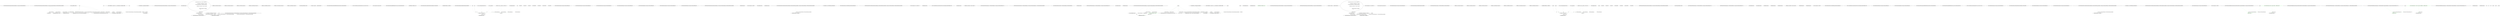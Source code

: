digraph  {
n0 [cluster="RestSharp.RestClient.ExecuteAsync(RestSharp.IRestRequest, System.Action<RestSharp.RestResponse>)", label="Entry RestSharp.RestClient.ExecuteAsync(RestSharp.IRestRequest, System.Action<RestSharp.RestResponse>)", span="33-33"];
n3 [cluster="RestSharp.RestClient.ExecuteAsync(RestSharp.IRestRequest, System.Action<RestSharp.RestResponse, RestSharp.RestRequestAsyncHandle>)", label="Entry RestSharp.RestClient.ExecuteAsync(RestSharp.IRestRequest, System.Action<RestSharp.RestResponse, RestSharp.RestRequestAsyncHandle>)", span="43-43"];
n2 [cluster="RestSharp.RestClient.ExecuteAsync(RestSharp.IRestRequest, System.Action<RestSharp.RestResponse>)", label="Exit RestSharp.RestClient.ExecuteAsync(RestSharp.IRestRequest, System.Action<RestSharp.RestResponse>)", span="33-33"];
n4 [cluster="lambda expression", label="Entry lambda expression", span="35-35"];
n8 [cluster="RestSharp.RestClient.ExecuteAsync(RestSharp.IRestRequest, System.Action<RestSharp.RestResponse, RestSharp.RestRequestAsyncHandle>)", label="var http = HttpFactory.Create()", span="45-45"];
n9 [cluster="RestSharp.RestClient.ExecuteAsync(RestSharp.IRestRequest, System.Action<RestSharp.RestResponse, RestSharp.RestRequestAsyncHandle>)", label="AuthenticateIfNeeded(this, request)", span="46-46"];
n12 [cluster="RestSharp.RestClient.ExecuteAsync(RestSharp.IRestRequest, System.Action<RestSharp.RestResponse, RestSharp.RestRequestAsyncHandle>)", label="ConfigureHttp(request, http)", span="52-52"];
n14 [cluster="RestSharp.RestClient.ExecuteAsync(RestSharp.IRestRequest, System.Action<RestSharp.RestResponse, RestSharp.RestRequestAsyncHandle>)", label="var asyncHandle = new RestRequestAsyncHandle()", span="55-55"];
n15 [cluster="RestSharp.RestClient.ExecuteAsync(RestSharp.IRestRequest, System.Action<RestSharp.RestResponse, RestSharp.RestRequestAsyncHandle>)", label="Action<HttpResponse> response_cb = r => ProcessResponse(r, asyncHandle, callback)", span="57-57"];
n20 [cluster="RestSharp.RestClient.ExecuteAsync(RestSharp.IRestRequest, System.Action<RestSharp.RestResponse, RestSharp.RestRequestAsyncHandle>)", label="request.Method", span="66-66"];
n53 [cluster="lambda expression", label="ProcessResponse(r, asyncHandle, callback)", span="57-57"];
n68 [cluster="RestSharp.RestClient.ExecuteAsync<T>(RestSharp.IRestRequest, System.Action<RestSharp.RestResponse<T>, RestSharp.RestRequestAsyncHandle>)", label="Entry RestSharp.RestClient.ExecuteAsync<T>(RestSharp.IRestRequest, System.Action<RestSharp.RestResponse<T>, RestSharp.RestRequestAsyncHandle>)", span="107-107"];
n69 [cluster="RestSharp.RestClient.ExecuteAsync<T>(RestSharp.IRestRequest, System.Action<RestSharp.RestResponse<T>, RestSharp.RestRequestAsyncHandle>)", label="return ExecuteAsync(request, (response, asyncHandle) =>\r\n			{\r\n				var restResponse = (RestResponse<T>)response;\r\n				if (\\nresponse.ResponseStatus != ResponseStatus.Aborted)\r\n				{\r\n					restResponse = Deserialize<T>(request, response);\r\n				}\r\n\r\n				\\ncallback(restResponse, asyncHandle);\r\n			});", span="109-118"];
n22 [cluster="RestSharp.RestClient.ExecuteAsync(RestSharp.IRestRequest, System.Action<RestSharp.RestResponse, RestSharp.RestRequestAsyncHandle>)", label="webRequest = http.GetAsync(response_cb)", span="69-69"];
n24 [cluster="RestSharp.RestClient.ExecuteAsync(RestSharp.IRestRequest, System.Action<RestSharp.RestResponse, RestSharp.RestRequestAsyncHandle>)", label="webRequest = http.PostAsync(response_cb)", span="72-72"];
n26 [cluster="RestSharp.RestClient.ExecuteAsync(RestSharp.IRestRequest, System.Action<RestSharp.RestResponse, RestSharp.RestRequestAsyncHandle>)", label="webRequest = http.PutAsync(response_cb)", span="75-75"];
n28 [cluster="RestSharp.RestClient.ExecuteAsync(RestSharp.IRestRequest, System.Action<RestSharp.RestResponse, RestSharp.RestRequestAsyncHandle>)", label="webRequest = http.DeleteAsync(response_cb)", span="78-78"];
n30 [cluster="RestSharp.RestClient.ExecuteAsync(RestSharp.IRestRequest, System.Action<RestSharp.RestResponse, RestSharp.RestRequestAsyncHandle>)", label="webRequest = http.HeadAsync(response_cb)", span="81-81"];
n32 [cluster="RestSharp.RestClient.ExecuteAsync(RestSharp.IRestRequest, System.Action<RestSharp.RestResponse, RestSharp.RestRequestAsyncHandle>)", label="webRequest = http.OptionsAsync(response_cb)", span="84-84"];
n34 [cluster="RestSharp.RestClient.ExecuteAsync(RestSharp.IRestRequest, System.Action<RestSharp.RestResponse, RestSharp.RestRequestAsyncHandle>)", label="webRequest = http.PatchAsync(response_cb)", span="87-87"];
n38 [cluster="RestSharp.IHttpFactory.Create()", label="Entry RestSharp.IHttpFactory.Create()", span="4-4"];
n10 [cluster="RestSharp.RestClient.ExecuteAsync(RestSharp.IRestRequest, System.Action<RestSharp.RestResponse, RestSharp.RestRequestAsyncHandle>)", label="var accepts = string.Join('', '', AcceptTypes.ToArray())", span="49-49"];
n39 [cluster="RestSharp.RestClient.AuthenticateIfNeeded(RestSharp.RestClient, RestSharp.IRestRequest)", label="Entry RestSharp.RestClient.AuthenticateIfNeeded(RestSharp.RestClient, RestSharp.IRestRequest)", span="279-279"];
n11 [cluster="RestSharp.RestClient.ExecuteAsync(RestSharp.IRestRequest, System.Action<RestSharp.RestResponse, RestSharp.RestRequestAsyncHandle>)", label="AddDefaultParameter(''Accept'', accepts, ParameterType.HttpHeader)", span="50-50"];
n40 [cluster="System.Collections.Generic.IEnumerable<TSource>.ToArray<TSource>()", label="Entry System.Collections.Generic.IEnumerable<TSource>.ToArray<TSource>()", span="0-0"];
n41 [cluster="string.Join(string, params string[])", label="Entry string.Join(string, params string[])", span="0-0"];
n42 [cluster="RestSharp.RestClient.AddDefaultParameter(string, object, RestSharp.ParameterType)", label="Entry RestSharp.RestClient.AddDefaultParameter(string, object, RestSharp.ParameterType)", span="125-125"];
n13 [cluster="RestSharp.RestClient.ExecuteAsync(RestSharp.IRestRequest, System.Action<RestSharp.RestResponse, RestSharp.RestRequestAsyncHandle>)", label="HttpWebRequest webRequest = null", span="54-54"];
n43 [cluster="RestSharp.RestClient.ConfigureHttp(RestSharp.IRestRequest, RestSharp.IHttp)", label="Entry RestSharp.RestClient.ConfigureHttp(RestSharp.IRestRequest, RestSharp.IHttp)", span="349-349"];
n35 [cluster="RestSharp.RestClient.ExecuteAsync(RestSharp.IRestRequest, System.Action<RestSharp.RestResponse, RestSharp.RestRequestAsyncHandle>)", label="asyncHandle.WebRequest = webRequest", span="91-91"];
n36 [cluster="RestSharp.RestClient.ExecuteAsync(RestSharp.IRestRequest, System.Action<RestSharp.RestResponse, RestSharp.RestRequestAsyncHandle>)", label="return asyncHandle;", span="92-92"];
n44 [cluster="RestSharp.RestRequestAsyncHandle.RestRequestAsyncHandle()", label="Entry RestSharp.RestRequestAsyncHandle.RestRequestAsyncHandle()", span="8-8"];
n16 [cluster="RestSharp.RestClient.ExecuteAsync(RestSharp.IRestRequest, System.Action<RestSharp.RestResponse, RestSharp.RestRequestAsyncHandle>)", label="UseSynchronizationContext && SynchronizationContext.Current != null", span="59-59"];
n18 [cluster="RestSharp.RestClient.ExecuteAsync(RestSharp.IRestRequest, System.Action<RestSharp.RestResponse, RestSharp.RestRequestAsyncHandle>)", label="var cb = response_cb", span="61-61"];
n19 [cluster="RestSharp.RestClient.ExecuteAsync(RestSharp.IRestRequest, System.Action<RestSharp.RestResponse, RestSharp.RestRequestAsyncHandle>)", label="response_cb = resp => ctx.Post(s => cb(resp), null)", span="63-63"];
n17 [cluster="RestSharp.RestClient.ExecuteAsync(RestSharp.IRestRequest, System.Action<RestSharp.RestResponse, RestSharp.RestRequestAsyncHandle>)", label="var ctx = SynchronizationContext.Current", span="60-60"];
n57 [cluster="lambda expression", label="ctx.Post(s => cb(resp), null)", span="63-63"];
n61 [cluster="lambda expression", label="cb(resp)", span="63-63"];
n21 [cluster="RestSharp.RestClient.ExecuteAsync(RestSharp.IRestRequest, System.Action<RestSharp.RestResponse, RestSharp.RestRequestAsyncHandle>)", label="Method.GET", span="68-68"];
n23 [cluster="RestSharp.RestClient.ExecuteAsync(RestSharp.IRestRequest, System.Action<RestSharp.RestResponse, RestSharp.RestRequestAsyncHandle>)", label="Method.POST", span="71-71"];
n25 [cluster="RestSharp.RestClient.ExecuteAsync(RestSharp.IRestRequest, System.Action<RestSharp.RestResponse, RestSharp.RestRequestAsyncHandle>)", label="Method.PUT", span="74-74"];
n27 [cluster="RestSharp.RestClient.ExecuteAsync(RestSharp.IRestRequest, System.Action<RestSharp.RestResponse, RestSharp.RestRequestAsyncHandle>)", label="Method.DELETE", span="77-77"];
n29 [cluster="RestSharp.RestClient.ExecuteAsync(RestSharp.IRestRequest, System.Action<RestSharp.RestResponse, RestSharp.RestRequestAsyncHandle>)", label="Method.HEAD", span="80-80"];
n31 [cluster="RestSharp.RestClient.ExecuteAsync(RestSharp.IRestRequest, System.Action<RestSharp.RestResponse, RestSharp.RestRequestAsyncHandle>)", label="Method.OPTIONS", span="83-83"];
n33 [cluster="RestSharp.RestClient.ExecuteAsync(RestSharp.IRestRequest, System.Action<RestSharp.RestResponse, RestSharp.RestRequestAsyncHandle>)", label="Method.PATCH", span="86-86"];
n45 [cluster="RestSharp.IHttp.GetAsync(System.Action<RestSharp.HttpResponse>)", label="Entry RestSharp.IHttp.GetAsync(System.Action<RestSharp.HttpResponse>)", span="48-48"];
n46 [cluster="RestSharp.IHttp.PostAsync(System.Action<RestSharp.HttpResponse>)", label="Entry RestSharp.IHttp.PostAsync(System.Action<RestSharp.HttpResponse>)", span="51-51"];
n47 [cluster="RestSharp.IHttp.PutAsync(System.Action<RestSharp.HttpResponse>)", label="Entry RestSharp.IHttp.PutAsync(System.Action<RestSharp.HttpResponse>)", span="52-52"];
n48 [cluster="RestSharp.IHttp.DeleteAsync(System.Action<RestSharp.HttpResponse>)", label="Entry RestSharp.IHttp.DeleteAsync(System.Action<RestSharp.HttpResponse>)", span="47-47"];
n49 [cluster="RestSharp.IHttp.HeadAsync(System.Action<RestSharp.HttpResponse>)", label="Entry RestSharp.IHttp.HeadAsync(System.Action<RestSharp.HttpResponse>)", span="49-49"];
n50 [cluster="RestSharp.IHttp.OptionsAsync(System.Action<RestSharp.HttpResponse>)", label="Entry RestSharp.IHttp.OptionsAsync(System.Action<RestSharp.HttpResponse>)", span="50-50"];
n51 [cluster="RestSharp.IHttp.PatchAsync(System.Action<RestSharp.HttpResponse>)", label="Entry RestSharp.IHttp.PatchAsync(System.Action<RestSharp.HttpResponse>)", span="53-53"];
n37 [cluster="RestSharp.RestClient.ExecuteAsync(RestSharp.IRestRequest, System.Action<RestSharp.RestResponse, RestSharp.RestRequestAsyncHandle>)", label="Exit RestSharp.RestClient.ExecuteAsync(RestSharp.IRestRequest, System.Action<RestSharp.RestResponse, RestSharp.RestRequestAsyncHandle>)", span="43-43"];
n6 [cluster="lambda expression", label="Exit lambda expression", span="35-35"];
n7 [cluster="System.Action<T>.Invoke(T)", label="Entry System.Action<T>.Invoke(T)", span="0-0"];
n52 [cluster="lambda expression", label="Entry lambda expression", span="57-57"];
n54 [cluster="lambda expression", label="Exit lambda expression", span="57-57"];
n55 [cluster="RestSharp.RestClient.ProcessResponse(RestSharp.HttpResponse, RestSharp.RestRequestAsyncHandle, System.Action<RestSharp.RestResponse, \\nRestSharp.RestRequestAsyncHandle>)", label="Entry RestSharp.RestClient.ProcessResponse(RestSharp.HttpResponse, RestSharp.RestRequestAsyncHandle, System.Action<RestSharp.RestResponse, \\nRestSharp.RestRequestAsyncHandle>)", span="95-95"];
n63 [cluster="RestSharp.RestClient.ProcessResponse(RestSharp.HttpResponse, RestSharp.RestRequestAsyncHandle, System.Action<RestSharp.RestResponse, \\nRestSharp.RestRequestAsyncHandle>)", label="var restResponse = ConvertToRestResponse(httpResponse)", span="97-97"];
n64 [cluster="RestSharp.RestClient.ProcessResponse(RestSharp.HttpResponse, RestSharp.RestRequestAsyncHandle, System.Action<RestSharp.RestResponse, \\nRestSharp.RestRequestAsyncHandle>)", label="callback(restResponse, asyncHandle)", span="98-98"];
n66 [cluster="RestSharp.RestClient.ConvertToRestResponse(RestSharp.HttpResponse)", label="Entry RestSharp.RestClient.ConvertToRestResponse(RestSharp.HttpResponse)", span="446-446"];
n65 [cluster="RestSharp.RestClient.ProcessResponse(RestSharp.HttpResponse, RestSharp.RestRequestAsyncHandle, System.Action<RestSharp.RestResponse, \\nRestSharp.RestRequestAsyncHandle>)", label="Exit RestSharp.RestClient.ProcessResponse(RestSharp.HttpResponse, RestSharp.RestRequestAsyncHandle, System.Action<RestSharp.RestResponse, \\nRestSharp.RestRequestAsyncHandle>)", span="95-95"];
n67 [cluster="System.Action<T1, T2>.Invoke(T1, T2)", label="Entry System.Action<T1, T2>.Invoke(T1, T2)", span="0-0"];
n56 [cluster="lambda expression", label="Entry lambda expression", span="63-63"];
n58 [cluster="lambda expression", label="Exit lambda expression", span="63-63"];
n59 [cluster="System.Threading.SynchronizationContext.Post(System.Threading.SendOrPostCallback, object)", label="Entry System.Threading.SynchronizationContext.Post(System.Threading.SendOrPostCallback, object)", span="0-0"];
n60 [cluster="lambda expression", label="Entry lambda expression", span="63-63"];
n62 [cluster="lambda expression", label="Exit lambda expression", span="63-63"];
n74 [cluster="lambda expression", label="restResponse = Deserialize<T>(request, response)", span="114-114"];
n75 [cluster="lambda expression", label="callback(restResponse, asyncHandle)", span="117-117"];
n78 [cluster="RestSharp.RestClient.ExecuteAsync<T>(RestSharp.IRestRequest, System.Action<RestSharp.RestResponse<T>>)", label="Entry RestSharp.RestClient.ExecuteAsync<T>(RestSharp.IRestRequest, System.Action<RestSharp.RestResponse<T>>)", span="127-127"];
n70 [cluster="RestSharp.RestClient.ExecuteAsync<T>(RestSharp.IRestRequest, System.Action<RestSharp.RestResponse<T>, RestSharp.RestRequestAsyncHandle>)", label="Exit RestSharp.RestClient.ExecuteAsync<T>(RestSharp.IRestRequest, System.Action<RestSharp.RestResponse<T>, RestSharp.RestRequestAsyncHandle>)", span="107-107"];
n71 [cluster="lambda expression", label="Entry lambda expression", span="109-118"];
n72 [cluster="lambda expression", label="var restResponse = (RestResponse<T>)response", span="111-111"];
n73 [cluster="lambda expression", label="response.ResponseStatus != ResponseStatus.Aborted", span="112-112"];
n77 [cluster="RestSharp.RestClient.Deserialize<T>(RestSharp.IRestRequest, RestSharp.RestResponse)", label="Entry RestSharp.RestClient.Deserialize<T>(RestSharp.IRestRequest, RestSharp.RestResponse)", span="490-490"];
n76 [cluster="lambda expression", label="Exit lambda expression", span="109-118"];
n80 [cluster="RestSharp.RestClient.ExecuteAsync<T>(RestSharp.IRestRequest, System.Action<RestSharp.RestResponse<T>>)", label="Exit RestSharp.RestClient.ExecuteAsync<T>(RestSharp.IRestRequest, System.Action<RestSharp.RestResponse<T>>)", span="127-127"];
n81 [cluster="lambda expression", label="Entry lambda expression", span="129-129"];
n83 [cluster="lambda expression", label="Exit lambda expression", span="129-129"];
m0_12 [cluster="RestSharp.RestClient.ExecuteAsync(RestSharp.IRestRequest, System.Action<RestSharp.RestResponse, RestSharp.RestRequestAsyncHandle>)", file="RestClient.Async.cs", label="ConfigureHttp(request, http)", span="52-52"];
m0_4 [cluster="lambda expression", file="RestClient.Async.cs", label="Entry lambda expression", span="35-35"];
m0_6 [cluster="lambda expression", file="RestClient.Async.cs", label="Exit lambda expression", span="35-35"];
m0_13 [cluster="RestSharp.RestClient.ExecuteAsync(RestSharp.IRestRequest, System.Action<RestSharp.RestResponse, RestSharp.RestRequestAsyncHandle>)", color=green, community=0, file="RestClient.Async.cs", label="HttpWebRequest webRequest = null", prediction=0, span="54-54"];
m0_14 [cluster="RestSharp.RestClient.ExecuteAsync(RestSharp.IRestRequest, System.Action<RestSharp.RestResponse, RestSharp.RestRequestAsyncHandle>)", file="RestClient.Async.cs", label="var asyncHandle = new RestRequestAsyncHandle()", span="55-55"];
m0_0 [cluster="RestSharp.RestClient.ExecuteAsync(RestSharp.IRestRequest, System.Action<RestSharp.RestResponse>)", file="RestClient.Async.cs", label="Entry RestSharp.RestClient.ExecuteAsync(RestSharp.IRestRequest, System.Action<RestSharp.RestResponse>)", span="33-33"];
m0_2 [cluster="RestSharp.RestClient.ExecuteAsync(RestSharp.IRestRequest, System.Action<RestSharp.RestResponse>)", file="RestClient.Async.cs", label="Exit RestSharp.RestClient.ExecuteAsync(RestSharp.IRestRequest, System.Action<RestSharp.RestResponse>)", span="33-33"];
m0_8 [cluster="RestSharp.RestClient.ExecuteAsync(RestSharp.IRestRequest, System.Action<RestSharp.RestResponse, RestSharp.RestRequestAsyncHandle>)", file="RestClient.Async.cs", label="var http = HttpFactory.Create()", span="45-45"];
m0_9 [cluster="RestSharp.RestClient.ExecuteAsync(RestSharp.IRestRequest, System.Action<RestSharp.RestResponse, RestSharp.RestRequestAsyncHandle>)", color=green, community=0, file="RestClient.Async.cs", label="AuthenticateIfNeeded(this, request)", prediction=1, span="46-46"];
m0_10 [cluster="RestSharp.RestClient.ExecuteAsync(RestSharp.IRestRequest, System.Action<RestSharp.RestResponse, RestSharp.RestRequestAsyncHandle>)", file="RestClient.Async.cs", label="var accepts = string.Join('', '', AcceptTypes.ToArray())", span="49-49"];
m0_11 [cluster="RestSharp.RestClient.ExecuteAsync(RestSharp.IRestRequest, System.Action<RestSharp.RestResponse, RestSharp.RestRequestAsyncHandle>)", file="RestClient.Async.cs", label="AddDefaultParameter(''Accept'', accepts, ParameterType.HttpHeader)", span="50-50"];
m0_3 [cluster="RestSharp.RestClient.ExecuteAsync(RestSharp.IRestRequest, System.Action<RestSharp.RestResponse, RestSharp.RestRequestAsyncHandle>)", file="RestClient.Async.cs", label="Entry RestSharp.RestClient.ExecuteAsync(RestSharp.IRestRequest, System.Action<RestSharp.RestResponse, RestSharp.RestRequestAsyncHandle>)", span="43-43"];
m0_15 [cluster="RestSharp.RestClient.ExecuteAsync(RestSharp.IRestRequest, System.Action<RestSharp.RestResponse, RestSharp.RestRequestAsyncHandle>)", file="RestClient.Async.cs", label="Action<HttpResponse> response_cb = r => ProcessResponse(r, asyncHandle, callback)", span="57-57"];
m0_16 [cluster="RestSharp.RestClient.ExecuteAsync(RestSharp.IRestRequest, System.Action<RestSharp.RestResponse, RestSharp.RestRequestAsyncHandle>)", file="RestClient.Async.cs", label="UseSynchronizationContext && SynchronizationContext.Current != null", span="59-59"];
m0_69 [cluster="RestSharp.RestClient.ExecuteAsync<T>(RestSharp.IRestRequest, System.Action<RestSharp.RestResponse<T>, RestSharp.RestRequestAsyncHandle>)", file="RestClient.Async.cs", label="return ExecuteAsync(request, (response, asyncHandle) =>\r\n			{\r\n				var restResponse = (RestResponse<T>)response;\r\n				if (\\nresponse.ResponseStatus != ResponseStatus.Aborted)\r\n				{\r\n					restResponse = Deserialize<T>(request, response);\r\n				}\r\n\r\n				\\ncallback(restResponse, asyncHandle);\r\n			});", span="109-118"];
m0_67 [cluster="System.Action<T1, T2>.Invoke(T1, T2)", file="RestClient.Async.cs", label="Entry System.Action<T1, T2>.Invoke(T1, T2)", span="0-0"];
m0_41 [cluster="string.Join(string, params string[])", file="RestClient.Async.cs", label="Entry string.Join(string, params string[])", span="0-0"];
m0_47 [cluster="RestSharp.IHttp.PutAsync(System.Action<RestSharp.HttpResponse>)", file="RestClient.Async.cs", label="Entry RestSharp.IHttp.PutAsync(System.Action<RestSharp.HttpResponse>)", span="52-52"];
m0_44 [cluster="RestSharp.RestRequestAsyncHandle.RestRequestAsyncHandle()", file="RestClient.Async.cs", label="Entry RestSharp.RestRequestAsyncHandle.RestRequestAsyncHandle()", span="8-8"];
m0_77 [cluster="RestSharp.RestClient.Deserialize<T>(RestSharp.IRestRequest, RestSharp.RestResponse)", file="RestClient.Async.cs", label="Entry RestSharp.RestClient.Deserialize<T>(RestSharp.IRestRequest, RestSharp.RestResponse)", span="490-490"];
m0_20 [cluster="RestSharp.RestClient.ExecuteAsync(RestSharp.IRestRequest, System.Action<RestSharp.RestResponse, RestSharp.RestRequestAsyncHandle>)", file="RestClient.Async.cs", label="request.Method", span="66-66"];
m0_22 [cluster="RestSharp.RestClient.ExecuteAsync(RestSharp.IRestRequest, System.Action<RestSharp.RestResponse, RestSharp.RestRequestAsyncHandle>)", file="RestClient.Async.cs", label="webRequest = http.GetAsync(response_cb)", span="69-69"];
m0_24 [cluster="RestSharp.RestClient.ExecuteAsync(RestSharp.IRestRequest, System.Action<RestSharp.RestResponse, RestSharp.RestRequestAsyncHandle>)", file="RestClient.Async.cs", label="webRequest = http.PostAsync(response_cb)", span="72-72"];
m0_26 [cluster="RestSharp.RestClient.ExecuteAsync(RestSharp.IRestRequest, System.Action<RestSharp.RestResponse, RestSharp.RestRequestAsyncHandle>)", file="RestClient.Async.cs", label="webRequest = http.PutAsync(response_cb)", span="75-75"];
m0_28 [cluster="RestSharp.RestClient.ExecuteAsync(RestSharp.IRestRequest, System.Action<RestSharp.RestResponse, RestSharp.RestRequestAsyncHandle>)", file="RestClient.Async.cs", label="webRequest = http.DeleteAsync(response_cb)", span="78-78"];
m0_30 [cluster="RestSharp.RestClient.ExecuteAsync(RestSharp.IRestRequest, System.Action<RestSharp.RestResponse, RestSharp.RestRequestAsyncHandle>)", file="RestClient.Async.cs", label="webRequest = http.HeadAsync(response_cb)", span="81-81"];
m0_32 [cluster="RestSharp.RestClient.ExecuteAsync(RestSharp.IRestRequest, System.Action<RestSharp.RestResponse, RestSharp.RestRequestAsyncHandle>)", file="RestClient.Async.cs", label="webRequest = http.OptionsAsync(response_cb)", span="84-84"];
m0_34 [cluster="RestSharp.RestClient.ExecuteAsync(RestSharp.IRestRequest, System.Action<RestSharp.RestResponse, RestSharp.RestRequestAsyncHandle>)", file="RestClient.Async.cs", label="webRequest = http.PatchAsync(response_cb)", span="87-87"];
m0_35 [cluster="RestSharp.RestClient.ExecuteAsync(RestSharp.IRestRequest, System.Action<RestSharp.RestResponse, RestSharp.RestRequestAsyncHandle>)", file="RestClient.Async.cs", label="asyncHandle.WebRequest = webRequest", span="91-91"];
m0_36 [cluster="RestSharp.RestClient.ExecuteAsync(RestSharp.IRestRequest, System.Action<RestSharp.RestResponse, RestSharp.RestRequestAsyncHandle>)", file="RestClient.Async.cs", label="return asyncHandle;", span="92-92"];
m0_18 [cluster="RestSharp.RestClient.ExecuteAsync(RestSharp.IRestRequest, System.Action<RestSharp.RestResponse, RestSharp.RestRequestAsyncHandle>)", file="RestClient.Async.cs", label="var cb = response_cb", span="61-61"];
m0_19 [cluster="RestSharp.RestClient.ExecuteAsync(RestSharp.IRestRequest, System.Action<RestSharp.RestResponse, RestSharp.RestRequestAsyncHandle>)", file="RestClient.Async.cs", label="response_cb = resp => ctx.Post(s => cb(resp), null)", span="63-63"];
m0_17 [cluster="RestSharp.RestClient.ExecuteAsync(RestSharp.IRestRequest, System.Action<RestSharp.RestResponse, RestSharp.RestRequestAsyncHandle>)", file="RestClient.Async.cs", label="var ctx = SynchronizationContext.Current", span="60-60"];
m0_21 [cluster="RestSharp.RestClient.ExecuteAsync(RestSharp.IRestRequest, System.Action<RestSharp.RestResponse, RestSharp.RestRequestAsyncHandle>)", file="RestClient.Async.cs", label="Method.GET", span="68-68"];
m0_23 [cluster="RestSharp.RestClient.ExecuteAsync(RestSharp.IRestRequest, System.Action<RestSharp.RestResponse, RestSharp.RestRequestAsyncHandle>)", file="RestClient.Async.cs", label="Method.POST", span="71-71"];
m0_25 [cluster="RestSharp.RestClient.ExecuteAsync(RestSharp.IRestRequest, System.Action<RestSharp.RestResponse, RestSharp.RestRequestAsyncHandle>)", file="RestClient.Async.cs", label="Method.PUT", span="74-74"];
m0_27 [cluster="RestSharp.RestClient.ExecuteAsync(RestSharp.IRestRequest, System.Action<RestSharp.RestResponse, RestSharp.RestRequestAsyncHandle>)", file="RestClient.Async.cs", label="Method.DELETE", span="77-77"];
m0_29 [cluster="RestSharp.RestClient.ExecuteAsync(RestSharp.IRestRequest, System.Action<RestSharp.RestResponse, RestSharp.RestRequestAsyncHandle>)", file="RestClient.Async.cs", label="Method.HEAD", span="80-80"];
m0_31 [cluster="RestSharp.RestClient.ExecuteAsync(RestSharp.IRestRequest, System.Action<RestSharp.RestResponse, RestSharp.RestRequestAsyncHandle>)", file="RestClient.Async.cs", label="Method.OPTIONS", span="83-83"];
m0_33 [cluster="RestSharp.RestClient.ExecuteAsync(RestSharp.IRestRequest, System.Action<RestSharp.RestResponse, RestSharp.RestRequestAsyncHandle>)", file="RestClient.Async.cs", label="Method.PATCH", span="86-86"];
m0_37 [cluster="RestSharp.RestClient.ExecuteAsync(RestSharp.IRestRequest, System.Action<RestSharp.RestResponse, RestSharp.RestRequestAsyncHandle>)", file="RestClient.Async.cs", label="Exit RestSharp.RestClient.ExecuteAsync(RestSharp.IRestRequest, System.Action<RestSharp.RestResponse, RestSharp.RestRequestAsyncHandle>)", span="43-43"];
m0_38 [cluster="RestSharp.IHttpFactory.Create()", file="RestClient.Async.cs", label="Entry RestSharp.IHttpFactory.Create()", span="4-4"];
m0_78 [cluster="RestSharp.RestClient.ExecuteAsync<T>(RestSharp.IRestRequest, System.Action<RestSharp.RestResponse<T>>)", file="RestClient.Async.cs", label="Entry RestSharp.RestClient.ExecuteAsync<T>(RestSharp.IRestRequest, System.Action<RestSharp.RestResponse<T>>)", span="127-127"];
m0_80 [cluster="RestSharp.RestClient.ExecuteAsync<T>(RestSharp.IRestRequest, System.Action<RestSharp.RestResponse<T>>)", file="RestClient.Async.cs", label="Exit RestSharp.RestClient.ExecuteAsync<T>(RestSharp.IRestRequest, System.Action<RestSharp.RestResponse<T>>)", span="127-127"];
m0_81 [cluster="lambda expression", file="RestClient.Async.cs", label="Entry lambda expression", span="129-129"];
m0_53 [cluster="lambda expression", file="RestClient.Async.cs", label="ProcessResponse(r, asyncHandle, callback)", span="57-57"];
m0_57 [cluster="lambda expression", file="RestClient.Async.cs", label="ctx.Post(s => cb(resp), null)", span="63-63"];
m0_61 [cluster="lambda expression", file="RestClient.Async.cs", label="cb(resp)", span="63-63"];
m0_52 [cluster="lambda expression", file="RestClient.Async.cs", label="Entry lambda expression", span="57-57"];
m0_54 [cluster="lambda expression", file="RestClient.Async.cs", label="Exit lambda expression", span="57-57"];
m0_56 [cluster="lambda expression", file="RestClient.Async.cs", label="Entry lambda expression", span="63-63"];
m0_58 [cluster="lambda expression", file="RestClient.Async.cs", label="Exit lambda expression", span="63-63"];
m0_60 [cluster="lambda expression", file="RestClient.Async.cs", label="Entry lambda expression", span="63-63"];
m0_62 [cluster="lambda expression", file="RestClient.Async.cs", label="Exit lambda expression", span="63-63"];
m0_74 [cluster="lambda expression", file="RestClient.Async.cs", label="restResponse = Deserialize<T>(request, response)", span="114-114"];
m0_75 [cluster="lambda expression", file="RestClient.Async.cs", label="callback(restResponse, asyncHandle)", span="117-117"];
m0_71 [cluster="lambda expression", file="RestClient.Async.cs", label="Entry lambda expression", span="109-118"];
m0_72 [cluster="lambda expression", file="RestClient.Async.cs", label="var restResponse = (RestResponse<T>)response", span="111-111"];
m0_73 [cluster="lambda expression", file="RestClient.Async.cs", label="response.ResponseStatus != ResponseStatus.Aborted", span="112-112"];
m0_76 [cluster="lambda expression", file="RestClient.Async.cs", label="Exit lambda expression", span="109-118"];
m0_83 [cluster="lambda expression", file="RestClient.Async.cs", label="Exit lambda expression", span="129-129"];
m0_7 [cluster="System.Action<T>.Invoke(T)", file="RestClient.Async.cs", label="Entry System.Action<T>.Invoke(T)", span="0-0"];
m0_66 [cluster="RestSharp.RestClient.ConvertToRestResponse(RestSharp.HttpResponse)", file="RestClient.Async.cs", label="Entry RestSharp.RestClient.ConvertToRestResponse(RestSharp.HttpResponse)", span="446-446"];
m0_59 [cluster="System.Threading.SynchronizationContext.Post(System.Threading.SendOrPostCallback, object)", file="RestClient.Async.cs", label="Entry System.Threading.SynchronizationContext.Post(System.Threading.SendOrPostCallback, object)", span="0-0"];
m0_48 [cluster="RestSharp.IHttp.DeleteAsync(System.Action<RestSharp.HttpResponse>)", file="RestClient.Async.cs", label="Entry RestSharp.IHttp.DeleteAsync(System.Action<RestSharp.HttpResponse>)", span="47-47"];
m0_49 [cluster="RestSharp.IHttp.HeadAsync(System.Action<RestSharp.HttpResponse>)", file="RestClient.Async.cs", label="Entry RestSharp.IHttp.HeadAsync(System.Action<RestSharp.HttpResponse>)", span="49-49"];
m0_39 [cluster="RestSharp.RestClient.AuthenticateIfNeeded(RestSharp.RestClient, RestSharp.IRestRequest)", file="RestClient.Async.cs", label="Entry RestSharp.RestClient.AuthenticateIfNeeded(RestSharp.RestClient, RestSharp.IRestRequest)", span="279-279"];
m0_42 [cluster="RestSharp.RestClient.AddDefaultParameter(string, object, RestSharp.ParameterType)", file="RestClient.Async.cs", label="Entry RestSharp.RestClient.AddDefaultParameter(string, object, RestSharp.ParameterType)", span="125-125"];
m0_40 [cluster="System.Collections.Generic.IEnumerable<TSource>.ToArray<TSource>()", file="RestClient.Async.cs", label="Entry System.Collections.Generic.IEnumerable<TSource>.ToArray<TSource>()", span="0-0"];
m0_46 [cluster="RestSharp.IHttp.PostAsync(System.Action<RestSharp.HttpResponse>)", file="RestClient.Async.cs", label="Entry RestSharp.IHttp.PostAsync(System.Action<RestSharp.HttpResponse>)", span="51-51"];
m0_43 [cluster="RestSharp.RestClient.ConfigureHttp(RestSharp.IRestRequest, RestSharp.IHttp)", file="RestClient.Async.cs", label="Entry RestSharp.RestClient.ConfigureHttp(RestSharp.IRestRequest, RestSharp.IHttp)", span="349-349"];
m0_51 [cluster="RestSharp.IHttp.PatchAsync(System.Action<RestSharp.HttpResponse>)", file="RestClient.Async.cs", label="Entry RestSharp.IHttp.PatchAsync(System.Action<RestSharp.HttpResponse>)", span="53-53"];
m0_50 [cluster="RestSharp.IHttp.OptionsAsync(System.Action<RestSharp.HttpResponse>)", file="RestClient.Async.cs", label="Entry RestSharp.IHttp.OptionsAsync(System.Action<RestSharp.HttpResponse>)", span="50-50"];
m0_55 [cluster="RestSharp.RestClient.ProcessResponse(RestSharp.HttpResponse, RestSharp.RestRequestAsyncHandle, System.Action<RestSharp.RestResponse, \\nRestSharp.RestRequestAsyncHandle>)", file="RestClient.Async.cs", label="Entry RestSharp.RestClient.ProcessResponse(RestSharp.HttpResponse, RestSharp.RestRequestAsyncHandle, System.Action<RestSharp.RestResponse, \\nRestSharp.RestRequestAsyncHandle>)", span="95-95"];
m0_63 [cluster="RestSharp.RestClient.ProcessResponse(RestSharp.HttpResponse, RestSharp.RestRequestAsyncHandle, System.Action<RestSharp.RestResponse, \\nRestSharp.RestRequestAsyncHandle>)", file="RestClient.Async.cs", label="var restResponse = ConvertToRestResponse(httpResponse)", span="97-97"];
m0_64 [cluster="RestSharp.RestClient.ProcessResponse(RestSharp.HttpResponse, RestSharp.RestRequestAsyncHandle, System.Action<RestSharp.RestResponse, \\nRestSharp.RestRequestAsyncHandle>)", file="RestClient.Async.cs", label="callback(restResponse, asyncHandle)", span="98-98"];
m0_65 [cluster="RestSharp.RestClient.ProcessResponse(RestSharp.HttpResponse, RestSharp.RestRequestAsyncHandle, System.Action<RestSharp.RestResponse, \\nRestSharp.RestRequestAsyncHandle>)", file="RestClient.Async.cs", label="Exit RestSharp.RestClient.ProcessResponse(RestSharp.HttpResponse, RestSharp.RestRequestAsyncHandle, System.Action<RestSharp.RestResponse, \\nRestSharp.RestRequestAsyncHandle>)", span="95-95"];
m0_45 [cluster="RestSharp.IHttp.GetAsync(System.Action<RestSharp.HttpResponse>)", file="RestClient.Async.cs", label="Entry RestSharp.IHttp.GetAsync(System.Action<RestSharp.HttpResponse>)", span="48-48"];
m1_7 [cluster="System.Action<T>.Invoke(T)", file="RestClientExtensions.cs", label="Entry System.Action<T>.Invoke(T)", span="0-0"];
m1_0 [cluster="RestSharp.RestClientExtensions.ExecuteAsync(RestSharp.IRestClient, RestSharp.IRestRequest, System.Action<RestSharp.RestResponse>)", file="RestClientExtensions.cs", label="Entry RestSharp.RestClientExtensions.ExecuteAsync(RestSharp.IRestClient, RestSharp.IRestRequest, System.Action<RestSharp.RestResponse>)", span="12-12"];
m1_1 [cluster="RestSharp.RestClientExtensions.ExecuteAsync(RestSharp.IRestClient, RestSharp.IRestRequest, System.Action<RestSharp.RestResponse>)", color=green, community=0, file="RestClientExtensions.cs", label="return client.ExecuteAsync(request, (response, handle) => callback(response));", prediction=2, span="14-14"];
m1_2 [cluster="RestSharp.RestClientExtensions.ExecuteAsync(RestSharp.IRestClient, RestSharp.IRestRequest, System.Action<RestSharp.RestResponse>)", file="RestClientExtensions.cs", label="Exit RestSharp.RestClientExtensions.ExecuteAsync(RestSharp.IRestClient, RestSharp.IRestRequest, System.Action<RestSharp.RestResponse>)", span="12-12"];
m1_11 [cluster="RestSharp.IRestClient.ExecuteAsync<T>(RestSharp.IRestRequest, System.Action<RestSharp.RestResponse<T>, RestSharp.RestRequestAsyncHandle>)", file="RestClientExtensions.cs", label="Entry RestSharp.IRestClient.ExecuteAsync<T>(RestSharp.IRestRequest, System.Action<RestSharp.RestResponse<T>, RestSharp.RestRequestAsyncHandle>)", span="65-65"];
m1_8 [cluster="RestSharp.RestClientExtensions.ExecuteAsync<T>(RestSharp.IRestClient, RestSharp.IRestRequest, System.Action<RestSharp.RestResponse<\\nT>>)", file="RestClientExtensions.cs", label="Entry RestSharp.RestClientExtensions.ExecuteAsync<T>(RestSharp.IRestClient, RestSharp.IRestRequest, System.Action<RestSharp.RestResponse<\\nT>>)", span="24-24"];
m1_9 [cluster="RestSharp.RestClientExtensions.ExecuteAsync<T>(RestSharp.IRestClient, RestSharp.IRestRequest, System.Action<RestSharp.RestResponse<\\nT>>)", color=green, community=0, file="RestClientExtensions.cs", label="return client.ExecuteAsync<T>(request, (response, asyncHandle) => callback(response));", prediction=3, span="26-26"];
m1_10 [cluster="RestSharp.RestClientExtensions.ExecuteAsync<T>(RestSharp.IRestClient, RestSharp.IRestRequest, System.Action<RestSharp.RestResponse<\\nT>>)", file="RestClientExtensions.cs", label="Exit RestSharp.RestClientExtensions.ExecuteAsync<T>(RestSharp.IRestClient, RestSharp.IRestRequest, System.Action<RestSharp.RestResponse<\\nT>>)", span="24-24"];
m1_12 [cluster="lambda expression", file="RestClientExtensions.cs", label="Entry lambda expression", span="26-26"];
m1_4 [cluster="lambda expression", file="RestClientExtensions.cs", label="Entry lambda expression", span="14-14"];
m1_5 [cluster="lambda expression", color=green, community=0, file="RestClientExtensions.cs", label="callback(response)", prediction=4, span="14-14"];
m1_6 [cluster="lambda expression", file="RestClientExtensions.cs", label="Exit lambda expression", span="14-14"];
m1_13 [cluster="lambda expression", color=green, community=0, file="RestClientExtensions.cs", label="callback(response)", prediction=5, span="26-26"];
m1_14 [cluster="lambda expression", file="RestClientExtensions.cs", label="Exit lambda expression", span="26-26"];
n84;
n85;
n86;
n87;
n88;
n89;
n90;
n91;
n92;
n93;
m0_84;
m0_85;
m0_86;
m0_87;
m0_88;
m0_89;
m0_90;
m0_91;
m0_92;
m0_93;
m1_15;
m1_16;
n3 -> n9  [color=darkseagreen4, key=1, label="RestSharp.IRestRequest", style=dashed];
n3 -> n12  [color=darkseagreen4, key=1, label="RestSharp.IRestRequest", style=dashed];
n3 -> n20  [color=darkseagreen4, key=1, label="RestSharp.IRestRequest", style=dashed];
n3 -> n53  [color=darkseagreen4, key=1, label="System.Action<RestSharp.RestResponse, RestSharp.RestRequestAsyncHandle>", style=dashed];
n8 -> n12  [color=darkseagreen4, key=1, label=http, style=dashed];
n14 -> n36  [color=darkseagreen4, key=1, label=asyncHandle, style=dashed];
n14 -> n53  [color=darkseagreen4, key=1, label=asyncHandle, style=dashed];
n15 -> n53  [color=darkseagreen4, key=1, label="RestSharp.HttpResponse", style=dashed];
n68 -> n75  [color=darkseagreen4, key=1, label="System.Action<RestSharp.RestResponse<T>, RestSharp.RestRequestAsyncHandle>", style=dashed];
n69 -> n71  [color=darkseagreen4, key=1, label="lambda expression", style=dashed];
n18 -> n57  [color=darkseagreen4, key=1, label=cb, style=dashed];
n18 -> n61  [color=darkseagreen4, key=1, label=cb, style=dashed];
n19 -> n57  [color=darkseagreen4, key=1, label="RestSharp.HttpResponse", style=dashed];
n19 -> n61  [color=darkseagreen4, key=1, label="RestSharp.HttpResponse", style=dashed];
n17 -> n57  [color=darkseagreen4, key=1, label=ctx, style=dashed];
n57 -> n60  [color=darkseagreen4, key=1, label="lambda expression", style=dashed];
n55 -> n64  [color=darkseagreen4, key=1, label="System.Action<RestSharp.RestResponse, RestSharp.RestRequestAsyncHandle>", style=dashed];
n56 -> n61  [color=darkseagreen4, key=1, label="RestSharp.HttpResponse", style=dashed];
n71 -> n73  [color=darkseagreen4, key=1, label="RestSharp.RestResponse", style=dashed];
n71 -> n75  [color=darkseagreen4, key=1, label="RestSharp.RestRequestAsyncHandle", style=dashed];
n72 -> n75  [color=darkseagreen4, key=1, label=restResponse, style=dashed];
m0_14 -> m0_36  [color=darkseagreen4, key=1, label=asyncHandle, style=dashed];
m0_14 -> m0_53  [color=darkseagreen4, key=1, label=asyncHandle, style=dashed];
m0_8 -> m0_12  [color=darkseagreen4, key=1, label=http, style=dashed];
m0_9 -> m0_12  [color=green, key=1, label="lambda expression", style=dashed];
m0_3 -> m0_9  [color=darkseagreen4, key=1, label="RestSharp.IRestRequest", style=dashed];
m0_3 -> m0_12  [color=darkseagreen4, key=1, label="RestSharp.IRestRequest", style=dashed];
m0_3 -> m0_20  [color=darkseagreen4, key=1, label="RestSharp.IRestRequest", style=dashed];
m0_3 -> m0_53  [color=darkseagreen4, key=1, label="System.Action<RestSharp.RestResponse, RestSharp.RestRequestAsyncHandle>", style=dashed];
m0_15 -> m0_53  [color=darkseagreen4, key=1, label="RestSharp.HttpResponse", style=dashed];
m0_69 -> m0_71  [color=darkseagreen4, key=1, label="lambda expression", style=dashed];
m0_18 -> m0_57  [color=darkseagreen4, key=1, label=cb, style=dashed];
m0_18 -> m0_61  [color=darkseagreen4, key=1, label=cb, style=dashed];
m0_19 -> m0_57  [color=darkseagreen4, key=1, label="RestSharp.HttpResponse", style=dashed];
m0_19 -> m0_61  [color=darkseagreen4, key=1, label="RestSharp.HttpResponse", style=dashed];
m0_17 -> m0_57  [color=darkseagreen4, key=1, label=ctx, style=dashed];
m0_57 -> m0_60  [color=darkseagreen4, key=1, label="lambda expression", style=dashed];
m0_56 -> m0_61  [color=darkseagreen4, key=1, label="RestSharp.HttpResponse", style=dashed];
m0_71 -> m0_73  [color=darkseagreen4, key=1, label="RestSharp.RestResponse", style=dashed];
m0_71 -> m0_75  [color=darkseagreen4, key=1, label="RestSharp.RestRequestAsyncHandle", style=dashed];
m0_72 -> m0_75  [color=darkseagreen4, key=1, label=restResponse, style=dashed];
m0_55 -> m0_64  [color=darkseagreen4, key=1, label="System.Action<RestSharp.RestResponse, RestSharp.RestRequestAsyncHandle>", style=dashed];
m1_0 -> m1_5  [color=green, key=1, label="System.Action<RestSharp.RestResponse>", style=dashed];
m1_1 -> m1_4  [color=green, key=1, label="lambda expression", style=dashed];
m1_8 -> m1_13  [color=green, key=1, label="System.Action<RestSharp.RestResponse<T>>", style=dashed];
m1_9 -> m1_12  [color=green, key=1, label="lambda expression", style=dashed];
n84 -> n9  [color=darkseagreen4, key=1, label="RestSharp.RestClient", style=dashed];
n84 -> n11  [color=darkseagreen4, key=1, label="RestSharp.RestClient", style=dashed];
n84 -> n12  [color=darkseagreen4, key=1, label="RestSharp.RestClient", style=dashed];
n84 -> n16  [color=darkseagreen4, key=1, label="RestSharp.RestClient", style=dashed];
n84 -> n53  [color=darkseagreen4, key=1, label="RestSharp.RestClient", style=dashed];
n86 -> n53  [color=darkseagreen4, key=1, label="System.Action<RestSharp.RestResponse, RestSharp.RestRequestAsyncHandle>", style=dashed];
n87 -> n53  [color=darkseagreen4, key=1, label=asyncHandle, style=dashed];
n88 -> n57  [color=darkseagreen4, key=1, label=ctx, style=dashed];
n89 -> n57  [color=darkseagreen4, key=1, label=cb, style=dashed];
n89 -> n61  [color=darkseagreen4, key=1, label=cb, style=dashed];
n90 -> n61  [color=darkseagreen4, key=1, label="RestSharp.HttpResponse", style=dashed];
n92 -> n75  [color=darkseagreen4, key=1, label="System.Action<RestSharp.RestResponse<T>, RestSharp.RestRequestAsyncHandle>", style=dashed];
m0_84 -> m0_9  [color=darkseagreen4, key=1, label="RestSharp.RestClient", style=dashed];
m0_84 -> m0_11  [color=darkseagreen4, key=1, label="RestSharp.RestClient", style=dashed];
m0_84 -> m0_12  [color=darkseagreen4, key=1, label="RestSharp.RestClient", style=dashed];
m0_84 -> m0_16  [color=darkseagreen4, key=1, label="RestSharp.RestClient", style=dashed];
m0_84 -> m0_53  [color=darkseagreen4, key=1, label="RestSharp.RestClient", style=dashed];
m0_86 -> m0_53  [color=darkseagreen4, key=1, label="System.Action<RestSharp.RestResponse, RestSharp.RestRequestAsyncHandle>", style=dashed];
m0_87 -> m0_53  [color=darkseagreen4, key=1, label=asyncHandle, style=dashed];
m0_88 -> m0_57  [color=darkseagreen4, key=1, label=ctx, style=dashed];
m0_89 -> m0_57  [color=darkseagreen4, key=1, label=cb, style=dashed];
m0_89 -> m0_61  [color=darkseagreen4, key=1, label=cb, style=dashed];
m0_90 -> m0_61  [color=darkseagreen4, key=1, label="RestSharp.HttpResponse", style=dashed];
m0_92 -> m0_75  [color=darkseagreen4, key=1, label="System.Action<RestSharp.RestResponse<T>, RestSharp.RestRequestAsyncHandle>", style=dashed];
m1_15 -> m1_5  [color=green, key=1, label="System.Action<RestSharp.RestResponse>", style=dashed];
m1_16 -> m1_13  [color=green, key=1, label="System.Action<RestSharp.RestResponse<T>>", style=dashed];
}
